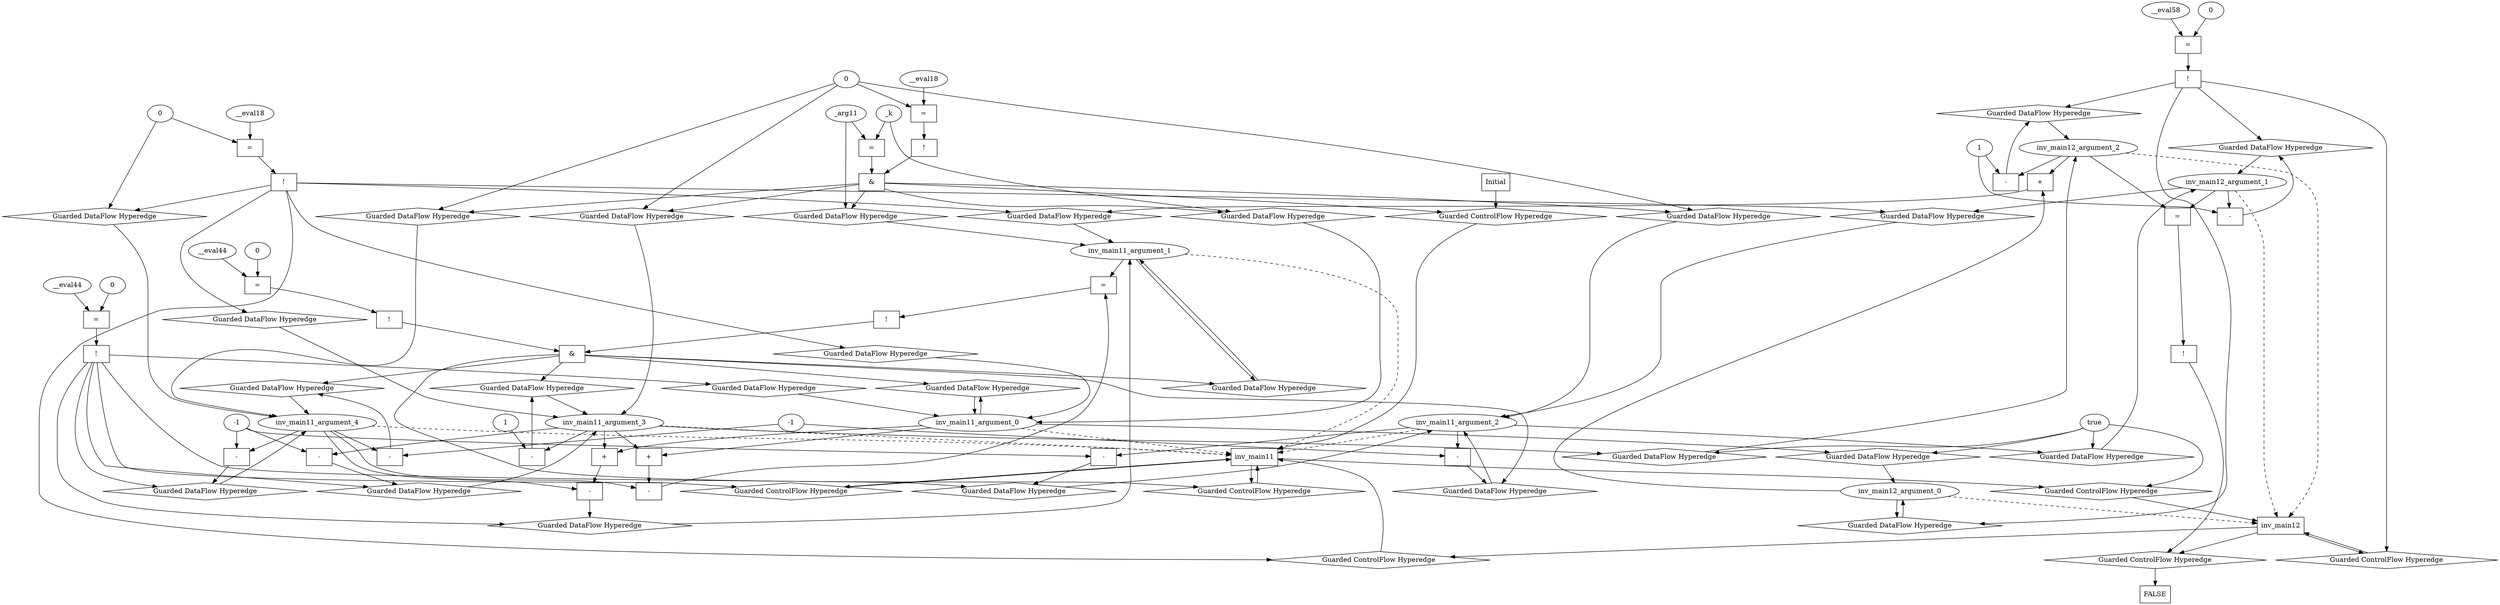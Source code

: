 digraph dag {
inv_main11 [label="inv_main11" shape="rect"];
inv_main12 [label="inv_main12" shape="rect"];
FALSE [label="FALSE" shape="rect"];
Initial [label="Initial" shape="rect"];
ControlFowHyperEdge_0 [label="Guarded ControlFlow Hyperedge" shape="diamond"];
inv_main11 -> ControlFowHyperEdge_0[label=""]
ControlFowHyperEdge_0 -> inv_main12[label=""]
ControlFowHyperEdge_1 [label="Guarded ControlFlow Hyperedge" shape="diamond"];
inv_main11 -> ControlFowHyperEdge_1[label=""]
ControlFowHyperEdge_1 -> inv_main11[label=""]
ControlFowHyperEdge_2 [label="Guarded ControlFlow Hyperedge" shape="diamond"];
inv_main11 -> ControlFowHyperEdge_2[label=""]
ControlFowHyperEdge_2 -> inv_main11[label=""]
ControlFowHyperEdge_3 [label="Guarded ControlFlow Hyperedge" shape="diamond"];
inv_main12 -> ControlFowHyperEdge_3[label=""]
ControlFowHyperEdge_3 -> inv_main12[label=""]
ControlFowHyperEdge_4 [label="Guarded ControlFlow Hyperedge" shape="diamond"];
inv_main12 -> ControlFowHyperEdge_4[label=""]
ControlFowHyperEdge_4 -> inv_main11[label=""]
ControlFowHyperEdge_5 [label="Guarded ControlFlow Hyperedge" shape="diamond"];
Initial -> ControlFowHyperEdge_5[label=""]
ControlFowHyperEdge_5 -> inv_main11[label=""]
ControlFowHyperEdge_6 [label="Guarded ControlFlow Hyperedge" shape="diamond"];
inv_main12 -> ControlFowHyperEdge_6[label=""]
ControlFowHyperEdge_6 -> FALSE[label=""]
inv_main12_argument_0 [label="inv_main12_argument_0" shape="oval"];
inv_main12_argument_0 -> inv_main12[label="" style="dashed"]
inv_main12_argument_1 [label="inv_main12_argument_1" shape="oval"];
inv_main12_argument_1 -> inv_main12[label="" style="dashed"]
inv_main12_argument_2 [label="inv_main12_argument_2" shape="oval"];
inv_main12_argument_2 -> inv_main12[label="" style="dashed"]
inv_main11_argument_0 [label="inv_main11_argument_0" shape="oval"];
inv_main11_argument_0 -> inv_main11[label="" style="dashed"]
inv_main11_argument_1 [label="inv_main11_argument_1" shape="oval"];
inv_main11_argument_1 -> inv_main11[label="" style="dashed"]
inv_main11_argument_2 [label="inv_main11_argument_2" shape="oval"];
inv_main11_argument_2 -> inv_main11[label="" style="dashed"]
inv_main11_argument_3 [label="inv_main11_argument_3" shape="oval"];
inv_main11_argument_3 -> inv_main11[label="" style="dashed"]
inv_main11_argument_4 [label="inv_main11_argument_4" shape="oval"];
inv_main11_argument_4 -> inv_main11[label="" style="dashed"]

xxxinv_main12___inv_main11_0xxxguard_0_node_0 [label="true"];

xxxinv_main12___inv_main11_0xxxguard_0_node_0->ControlFowHyperEdge_0 [label=""];
xxxinv_main11___inv_main11_1xxxguard_0_node_0 [label="!" shape="rect"];
xxxinv_main11___inv_main11_1xxxguard_0_node_1 [label="=" shape="rect"];
xxxinv_main11___inv_main11_1xxxguard_0_node_2 [label="__eval44"];
xxxinv_main11___inv_main11_1xxxguard_0_node_3 [label="0"];
xxxinv_main11___inv_main11_1xxxguard_0_node_1->xxxinv_main11___inv_main11_1xxxguard_0_node_0
xxxinv_main11___inv_main11_1xxxguard_0_node_2->xxxinv_main11___inv_main11_1xxxguard_0_node_1
xxxinv_main11___inv_main11_1xxxguard_0_node_3->xxxinv_main11___inv_main11_1xxxguard_0_node_1

xxxinv_main11___inv_main11_1xxxguard_0_node_0->ControlFowHyperEdge_1 [label=""];
xxxinv_main11___inv_main11_1xxxdataFlow_0_node_0 [label="-" shape="rect"];
xxxinv_main11___inv_main11_1xxxdataFlow_0_node_1 [label="+" shape="rect"];
xxxinv_main11___inv_main11_1xxxdataFlow_0_node_1->xxxinv_main11___inv_main11_1xxxdataFlow_0_node_0
inv_main11_argument_4->xxxinv_main11___inv_main11_1xxxdataFlow_0_node_0
inv_main11_argument_0->xxxinv_main11___inv_main11_1xxxdataFlow_0_node_1
inv_main11_argument_3->xxxinv_main11___inv_main11_1xxxdataFlow_0_node_1

xxxinv_main11___inv_main11_1xxxdataFlow_0_node_0->DataFowHyperEdge_1_inv_main11_argument_1 [label=""];
xxxinv_main11___inv_main11_1xxxdataFlow1_node_0 [label="-" shape="rect"];
xxxinv_main11___inv_main11_1xxxdataFlow1_node_2 [label="-1"];
inv_main11_argument_2->xxxinv_main11___inv_main11_1xxxdataFlow1_node_0
xxxinv_main11___inv_main11_1xxxdataFlow1_node_2->xxxinv_main11___inv_main11_1xxxdataFlow1_node_0

xxxinv_main11___inv_main11_1xxxdataFlow1_node_0->DataFowHyperEdge_1_inv_main11_argument_2 [label=""];
xxxinv_main11___inv_main11_1xxxdataFlow2_node_0 [label="-" shape="rect"];
inv_main11_argument_3->xxxinv_main11___inv_main11_1xxxdataFlow2_node_0
xxxinv_main11___inv_main11_1xxxdataFlow1_node_2->xxxinv_main11___inv_main11_1xxxdataFlow2_node_0

xxxinv_main11___inv_main11_1xxxdataFlow2_node_0->DataFowHyperEdge_1_inv_main11_argument_3 [label=""];
xxxinv_main11___inv_main11_1xxxdataFlow3_node_0 [label="-" shape="rect"];
inv_main11_argument_4->xxxinv_main11___inv_main11_1xxxdataFlow3_node_0
xxxinv_main11___inv_main11_1xxxdataFlow1_node_2->xxxinv_main11___inv_main11_1xxxdataFlow3_node_0

xxxinv_main11___inv_main11_1xxxdataFlow3_node_0->DataFowHyperEdge_1_inv_main11_argument_4 [label=""];
xxxinv_main11___inv_main11_2xxx_and [label="&" shape="rect"];
xxxinv_main11___inv_main11_2xxxguard_0_node_0 [label="!" shape="rect"];
xxxinv_main11___inv_main11_2xxxguard_0_node_1 [label="=" shape="rect"];
xxxinv_main11___inv_main11_2xxxguard_0_node_3 [label="-" shape="rect"];
xxxinv_main11___inv_main11_2xxxguard_0_node_4 [label="+" shape="rect"];
xxxinv_main11___inv_main11_2xxxguard_0_node_1->xxxinv_main11___inv_main11_2xxxguard_0_node_0
inv_main11_argument_1->xxxinv_main11___inv_main11_2xxxguard_0_node_1
xxxinv_main11___inv_main11_2xxxguard_0_node_3->xxxinv_main11___inv_main11_2xxxguard_0_node_1
xxxinv_main11___inv_main11_2xxxguard_0_node_4->xxxinv_main11___inv_main11_2xxxguard_0_node_3
inv_main11_argument_4->xxxinv_main11___inv_main11_2xxxguard_0_node_3
inv_main11_argument_0->xxxinv_main11___inv_main11_2xxxguard_0_node_4
inv_main11_argument_3->xxxinv_main11___inv_main11_2xxxguard_0_node_4

xxxinv_main11___inv_main11_2xxxguard_0_node_0->xxxinv_main11___inv_main11_2xxx_and [label=""];
xxxinv_main11___inv_main11_2xxxguard1_node_0 [label="!" shape="rect"];
xxxinv_main11___inv_main11_2xxxguard1_node_1 [label="=" shape="rect"];
xxxinv_main11___inv_main11_2xxxguard1_node_2 [label="__eval44"];
xxxinv_main11___inv_main11_2xxxguard1_node_3 [label="0"];
xxxinv_main11___inv_main11_2xxxguard1_node_1->xxxinv_main11___inv_main11_2xxxguard1_node_0
xxxinv_main11___inv_main11_2xxxguard1_node_2->xxxinv_main11___inv_main11_2xxxguard1_node_1
xxxinv_main11___inv_main11_2xxxguard1_node_3->xxxinv_main11___inv_main11_2xxxguard1_node_1

xxxinv_main11___inv_main11_2xxxguard1_node_0->xxxinv_main11___inv_main11_2xxx_and [label=""];
xxxinv_main11___inv_main11_2xxx_and->ControlFowHyperEdge_2 [label=""];
xxxinv_main11___inv_main11_2xxxdataFlow_0_node_0 [label="-" shape="rect"];
xxxinv_main11___inv_main11_2xxxdataFlow_0_node_2 [label="-1"];
inv_main11_argument_2->xxxinv_main11___inv_main11_2xxxdataFlow_0_node_0
xxxinv_main11___inv_main11_2xxxdataFlow_0_node_2->xxxinv_main11___inv_main11_2xxxdataFlow_0_node_0

xxxinv_main11___inv_main11_2xxxdataFlow_0_node_0->DataFowHyperEdge_2_inv_main11_argument_2 [label=""];
xxxinv_main11___inv_main11_2xxxdataFlow1_node_0 [label="-" shape="rect"];
xxxinv_main11___inv_main11_2xxxdataFlow1_node_2 [label="1"];
inv_main11_argument_3->xxxinv_main11___inv_main11_2xxxdataFlow1_node_0
xxxinv_main11___inv_main11_2xxxdataFlow1_node_2->xxxinv_main11___inv_main11_2xxxdataFlow1_node_0

xxxinv_main11___inv_main11_2xxxdataFlow1_node_0->DataFowHyperEdge_2_inv_main11_argument_3 [label=""];
xxxinv_main11___inv_main11_2xxxdataFlow2_node_0 [label="-" shape="rect"];
inv_main11_argument_4->xxxinv_main11___inv_main11_2xxxdataFlow2_node_0
xxxinv_main11___inv_main11_2xxxdataFlow_0_node_2->xxxinv_main11___inv_main11_2xxxdataFlow2_node_0

xxxinv_main11___inv_main11_2xxxdataFlow2_node_0->DataFowHyperEdge_2_inv_main11_argument_4 [label=""];
xxxinv_main12___inv_main12_3xxxguard_0_node_0 [label="!" shape="rect"];
xxxinv_main12___inv_main12_3xxxguard_0_node_1 [label="=" shape="rect"];
xxxinv_main12___inv_main12_3xxxguard_0_node_2 [label="__eval58"];
xxxinv_main12___inv_main12_3xxxguard_0_node_3 [label="0"];
xxxinv_main12___inv_main12_3xxxguard_0_node_1->xxxinv_main12___inv_main12_3xxxguard_0_node_0
xxxinv_main12___inv_main12_3xxxguard_0_node_2->xxxinv_main12___inv_main12_3xxxguard_0_node_1
xxxinv_main12___inv_main12_3xxxguard_0_node_3->xxxinv_main12___inv_main12_3xxxguard_0_node_1

xxxinv_main12___inv_main12_3xxxguard_0_node_0->ControlFowHyperEdge_3 [label=""];
xxxinv_main12___inv_main12_3xxxdataFlow_0_node_0 [label="-" shape="rect"];
xxxinv_main12___inv_main12_3xxxdataFlow_0_node_2 [label="1"];
inv_main12_argument_1->xxxinv_main12___inv_main12_3xxxdataFlow_0_node_0
xxxinv_main12___inv_main12_3xxxdataFlow_0_node_2->xxxinv_main12___inv_main12_3xxxdataFlow_0_node_0

xxxinv_main12___inv_main12_3xxxdataFlow_0_node_0->DataFowHyperEdge_3_inv_main12_argument_1 [label=""];
xxxinv_main12___inv_main12_3xxxdataFlow1_node_0 [label="-" shape="rect"];
inv_main12_argument_2->xxxinv_main12___inv_main12_3xxxdataFlow1_node_0
xxxinv_main12___inv_main12_3xxxdataFlow_0_node_2->xxxinv_main12___inv_main12_3xxxdataFlow1_node_0

xxxinv_main12___inv_main12_3xxxdataFlow1_node_0->DataFowHyperEdge_3_inv_main12_argument_2 [label=""];
xxxinv_main11___inv_main12_4xxxguard_0_node_0 [label="!" shape="rect"];
xxxinv_main11___inv_main12_4xxxguard_0_node_1 [label="=" shape="rect"];
xxxinv_main11___inv_main12_4xxxguard_0_node_2 [label="__eval18"];
xxxinv_main11___inv_main12_4xxxguard_0_node_1->xxxinv_main11___inv_main12_4xxxguard_0_node_0
xxxinv_main11___inv_main12_4xxxguard_0_node_2->xxxinv_main11___inv_main12_4xxxguard_0_node_1
xxxinv_main11___inv_main12_4xxxdataFlow1_node_0->xxxinv_main11___inv_main12_4xxxguard_0_node_1

xxxinv_main11___inv_main12_4xxxguard_0_node_0->ControlFowHyperEdge_4 [label=""];
xxxinv_main11___inv_main12_4xxxdataFlow_0_node_0 [label="+" shape="rect"];
inv_main12_argument_0->xxxinv_main11___inv_main12_4xxxdataFlow_0_node_0
inv_main12_argument_2->xxxinv_main11___inv_main12_4xxxdataFlow_0_node_0

xxxinv_main11___inv_main12_4xxxdataFlow_0_node_0->DataFowHyperEdge_4_inv_main11_argument_1 [label=""];
xxxinv_main11___inv_main12_4xxxdataFlow1_node_0 [label="0"];

xxxinv_main11___inv_main12_4xxxdataFlow1_node_0->DataFowHyperEdge_4_inv_main11_argument_4 [label=""];
xxxinv_main11___Initial_5xxx_and [label="&" shape="rect"];
xxxinv_main11___Initial_5xxxguard_0_node_0 [label="!" shape="rect"];
xxxinv_main11___Initial_5xxxguard_0_node_1 [label="=" shape="rect"];
xxxinv_main11___Initial_5xxxguard_0_node_2 [label="__eval18"];
xxxinv_main11___Initial_5xxxguard_0_node_1->xxxinv_main11___Initial_5xxxguard_0_node_0
xxxinv_main11___Initial_5xxxguard_0_node_2->xxxinv_main11___Initial_5xxxguard_0_node_1
xxxinv_main11___Initial_5xxxdataFlow1_node_0->xxxinv_main11___Initial_5xxxguard_0_node_1

xxxinv_main11___Initial_5xxxguard_0_node_0->xxxinv_main11___Initial_5xxx_and [label=""];
xxxinv_main11___Initial_5xxxguard1_node_0 [label="=" shape="rect"];
xxxinv_main11___Initial_5xxxdataFlow3_node_0->xxxinv_main11___Initial_5xxxguard1_node_0
xxxinv_main11___Initial_5xxxdataFlow_0_node_0->xxxinv_main11___Initial_5xxxguard1_node_0

xxxinv_main11___Initial_5xxxguard1_node_0->xxxinv_main11___Initial_5xxx_and [label=""];
xxxinv_main11___Initial_5xxx_and->ControlFowHyperEdge_5 [label=""];
xxxinv_main11___Initial_5xxxdataFlow_0_node_0 [label="_arg11"];

xxxinv_main11___Initial_5xxxdataFlow_0_node_0->DataFowHyperEdge_5_inv_main11_argument_1 [label=""];
xxxinv_main11___Initial_5xxxdataFlow1_node_0 [label="0"];

xxxinv_main11___Initial_5xxxdataFlow1_node_0->DataFowHyperEdge_5_inv_main11_argument_2 [label=""];

xxxinv_main11___Initial_5xxxdataFlow1_node_0->DataFowHyperEdge_5_inv_main11_argument_4 [label=""];
xxxinv_main11___Initial_5xxxdataFlow3_node_0 [label="_k"];

xxxinv_main11___Initial_5xxxdataFlow3_node_0->DataFowHyperEdge_5_inv_main11_argument_0 [label=""];

xxxinv_main11___Initial_5xxxdataFlow1_node_0->DataFowHyperEdge_5_inv_main11_argument_3 [label=""];
xxxFALSE___inv_main12_6xxxguard_0_node_0 [label="!" shape="rect"];
xxxFALSE___inv_main12_6xxxguard_0_node_1 [label="=" shape="rect"];
xxxFALSE___inv_main12_6xxxguard_0_node_1->xxxFALSE___inv_main12_6xxxguard_0_node_0
inv_main12_argument_1->xxxFALSE___inv_main12_6xxxguard_0_node_1
inv_main12_argument_2->xxxFALSE___inv_main12_6xxxguard_0_node_1

xxxFALSE___inv_main12_6xxxguard_0_node_0->ControlFowHyperEdge_6 [label=""];
DataFowHyperEdge_0_inv_main12_argument_0 [label="Guarded DataFlow Hyperedge" shape="diamond"];
DataFowHyperEdge_0_inv_main12_argument_0 -> inv_main12_argument_0[label=""]
xxxinv_main12___inv_main11_0xxxguard_0_node_0 -> DataFowHyperEdge_0_inv_main12_argument_0[label=""]
DataFowHyperEdge_0_inv_main12_argument_1 [label="Guarded DataFlow Hyperedge" shape="diamond"];
DataFowHyperEdge_0_inv_main12_argument_1 -> inv_main12_argument_1[label=""]
xxxinv_main12___inv_main11_0xxxguard_0_node_0 -> DataFowHyperEdge_0_inv_main12_argument_1[label=""]
DataFowHyperEdge_0_inv_main12_argument_2 [label="Guarded DataFlow Hyperedge" shape="diamond"];
DataFowHyperEdge_0_inv_main12_argument_2 -> inv_main12_argument_2[label=""]
xxxinv_main12___inv_main11_0xxxguard_0_node_0 -> DataFowHyperEdge_0_inv_main12_argument_2[label=""]
DataFowHyperEdge_1_inv_main11_argument_0 [label="Guarded DataFlow Hyperedge" shape="diamond"];
DataFowHyperEdge_1_inv_main11_argument_0 -> inv_main11_argument_0[label=""]
xxxinv_main11___inv_main11_1xxxguard_0_node_0 -> DataFowHyperEdge_1_inv_main11_argument_0[label=""]
DataFowHyperEdge_1_inv_main11_argument_1 [label="Guarded DataFlow Hyperedge" shape="diamond"];
DataFowHyperEdge_1_inv_main11_argument_1 -> inv_main11_argument_1[label=""]
xxxinv_main11___inv_main11_1xxxguard_0_node_0 -> DataFowHyperEdge_1_inv_main11_argument_1[label=""]
DataFowHyperEdge_1_inv_main11_argument_2 [label="Guarded DataFlow Hyperedge" shape="diamond"];
DataFowHyperEdge_1_inv_main11_argument_2 -> inv_main11_argument_2[label=""]
xxxinv_main11___inv_main11_1xxxguard_0_node_0 -> DataFowHyperEdge_1_inv_main11_argument_2[label=""]
DataFowHyperEdge_1_inv_main11_argument_3 [label="Guarded DataFlow Hyperedge" shape="diamond"];
DataFowHyperEdge_1_inv_main11_argument_3 -> inv_main11_argument_3[label=""]
xxxinv_main11___inv_main11_1xxxguard_0_node_0 -> DataFowHyperEdge_1_inv_main11_argument_3[label=""]
DataFowHyperEdge_1_inv_main11_argument_4 [label="Guarded DataFlow Hyperedge" shape="diamond"];
DataFowHyperEdge_1_inv_main11_argument_4 -> inv_main11_argument_4[label=""]
xxxinv_main11___inv_main11_1xxxguard_0_node_0 -> DataFowHyperEdge_1_inv_main11_argument_4[label=""]
DataFowHyperEdge_2_inv_main11_argument_0 [label="Guarded DataFlow Hyperedge" shape="diamond"];
DataFowHyperEdge_2_inv_main11_argument_0 -> inv_main11_argument_0[label=""]
xxxinv_main11___inv_main11_2xxx_and -> DataFowHyperEdge_2_inv_main11_argument_0[label=""]
DataFowHyperEdge_2_inv_main11_argument_1 [label="Guarded DataFlow Hyperedge" shape="diamond"];
DataFowHyperEdge_2_inv_main11_argument_1 -> inv_main11_argument_1[label=""]
xxxinv_main11___inv_main11_2xxx_and -> DataFowHyperEdge_2_inv_main11_argument_1[label=""]
DataFowHyperEdge_2_inv_main11_argument_2 [label="Guarded DataFlow Hyperedge" shape="diamond"];
DataFowHyperEdge_2_inv_main11_argument_2 -> inv_main11_argument_2[label=""]
xxxinv_main11___inv_main11_2xxx_and -> DataFowHyperEdge_2_inv_main11_argument_2[label=""]
DataFowHyperEdge_2_inv_main11_argument_3 [label="Guarded DataFlow Hyperedge" shape="diamond"];
DataFowHyperEdge_2_inv_main11_argument_3 -> inv_main11_argument_3[label=""]
xxxinv_main11___inv_main11_2xxx_and -> DataFowHyperEdge_2_inv_main11_argument_3[label=""]
DataFowHyperEdge_2_inv_main11_argument_4 [label="Guarded DataFlow Hyperedge" shape="diamond"];
DataFowHyperEdge_2_inv_main11_argument_4 -> inv_main11_argument_4[label=""]
xxxinv_main11___inv_main11_2xxx_and -> DataFowHyperEdge_2_inv_main11_argument_4[label=""]
DataFowHyperEdge_3_inv_main12_argument_0 [label="Guarded DataFlow Hyperedge" shape="diamond"];
DataFowHyperEdge_3_inv_main12_argument_0 -> inv_main12_argument_0[label=""]
xxxinv_main12___inv_main12_3xxxguard_0_node_0 -> DataFowHyperEdge_3_inv_main12_argument_0[label=""]
DataFowHyperEdge_3_inv_main12_argument_1 [label="Guarded DataFlow Hyperedge" shape="diamond"];
DataFowHyperEdge_3_inv_main12_argument_1 -> inv_main12_argument_1[label=""]
xxxinv_main12___inv_main12_3xxxguard_0_node_0 -> DataFowHyperEdge_3_inv_main12_argument_1[label=""]
DataFowHyperEdge_3_inv_main12_argument_2 [label="Guarded DataFlow Hyperedge" shape="diamond"];
DataFowHyperEdge_3_inv_main12_argument_2 -> inv_main12_argument_2[label=""]
xxxinv_main12___inv_main12_3xxxguard_0_node_0 -> DataFowHyperEdge_3_inv_main12_argument_2[label=""]
DataFowHyperEdge_4_inv_main11_argument_0 [label="Guarded DataFlow Hyperedge" shape="diamond"];
DataFowHyperEdge_4_inv_main11_argument_0 -> inv_main11_argument_0[label=""]
xxxinv_main11___inv_main12_4xxxguard_0_node_0 -> DataFowHyperEdge_4_inv_main11_argument_0[label=""]
DataFowHyperEdge_4_inv_main11_argument_1 [label="Guarded DataFlow Hyperedge" shape="diamond"];
DataFowHyperEdge_4_inv_main11_argument_1 -> inv_main11_argument_1[label=""]
xxxinv_main11___inv_main12_4xxxguard_0_node_0 -> DataFowHyperEdge_4_inv_main11_argument_1[label=""]
DataFowHyperEdge_4_inv_main11_argument_2 [label="Guarded DataFlow Hyperedge" shape="diamond"];
DataFowHyperEdge_4_inv_main11_argument_2 -> inv_main11_argument_2[label=""]
xxxinv_main11___inv_main12_4xxxguard_0_node_0 -> DataFowHyperEdge_4_inv_main11_argument_2[label=""]
DataFowHyperEdge_4_inv_main11_argument_3 [label="Guarded DataFlow Hyperedge" shape="diamond"];
DataFowHyperEdge_4_inv_main11_argument_3 -> inv_main11_argument_3[label=""]
xxxinv_main11___inv_main12_4xxxguard_0_node_0 -> DataFowHyperEdge_4_inv_main11_argument_3[label=""]
DataFowHyperEdge_4_inv_main11_argument_4 [label="Guarded DataFlow Hyperedge" shape="diamond"];
DataFowHyperEdge_4_inv_main11_argument_4 -> inv_main11_argument_4[label=""]
xxxinv_main11___inv_main12_4xxxguard_0_node_0 -> DataFowHyperEdge_4_inv_main11_argument_4[label=""]
DataFowHyperEdge_5_inv_main11_argument_0 [label="Guarded DataFlow Hyperedge" shape="diamond"];
DataFowHyperEdge_5_inv_main11_argument_0 -> inv_main11_argument_0[label=""]
xxxinv_main11___Initial_5xxx_and -> DataFowHyperEdge_5_inv_main11_argument_0[label=""]
DataFowHyperEdge_5_inv_main11_argument_1 [label="Guarded DataFlow Hyperedge" shape="diamond"];
DataFowHyperEdge_5_inv_main11_argument_1 -> inv_main11_argument_1[label=""]
xxxinv_main11___Initial_5xxx_and -> DataFowHyperEdge_5_inv_main11_argument_1[label=""]
DataFowHyperEdge_5_inv_main11_argument_2 [label="Guarded DataFlow Hyperedge" shape="diamond"];
DataFowHyperEdge_5_inv_main11_argument_2 -> inv_main11_argument_2[label=""]
xxxinv_main11___Initial_5xxx_and -> DataFowHyperEdge_5_inv_main11_argument_2[label=""]
DataFowHyperEdge_5_inv_main11_argument_3 [label="Guarded DataFlow Hyperedge" shape="diamond"];
DataFowHyperEdge_5_inv_main11_argument_3 -> inv_main11_argument_3[label=""]
xxxinv_main11___Initial_5xxx_and -> DataFowHyperEdge_5_inv_main11_argument_3[label=""]
DataFowHyperEdge_5_inv_main11_argument_4 [label="Guarded DataFlow Hyperedge" shape="diamond"];
DataFowHyperEdge_5_inv_main11_argument_4 -> inv_main11_argument_4[label=""]
xxxinv_main11___Initial_5xxx_and -> DataFowHyperEdge_5_inv_main11_argument_4[label=""]
inv_main11_argument_0 -> DataFowHyperEdge_0_inv_main12_argument_0[label=""]
inv_main11_argument_2 -> DataFowHyperEdge_0_inv_main12_argument_1[label=""]
inv_main11_argument_3 -> DataFowHyperEdge_0_inv_main12_argument_2[label=""]
inv_main11_argument_0 -> DataFowHyperEdge_2_inv_main11_argument_0[label=""]
inv_main11_argument_1 -> DataFowHyperEdge_2_inv_main11_argument_1[label=""]
inv_main12_argument_0 -> DataFowHyperEdge_3_inv_main12_argument_0[label=""]
inv_main12_argument_1 -> DataFowHyperEdge_4_inv_main11_argument_2[label=""]
}

